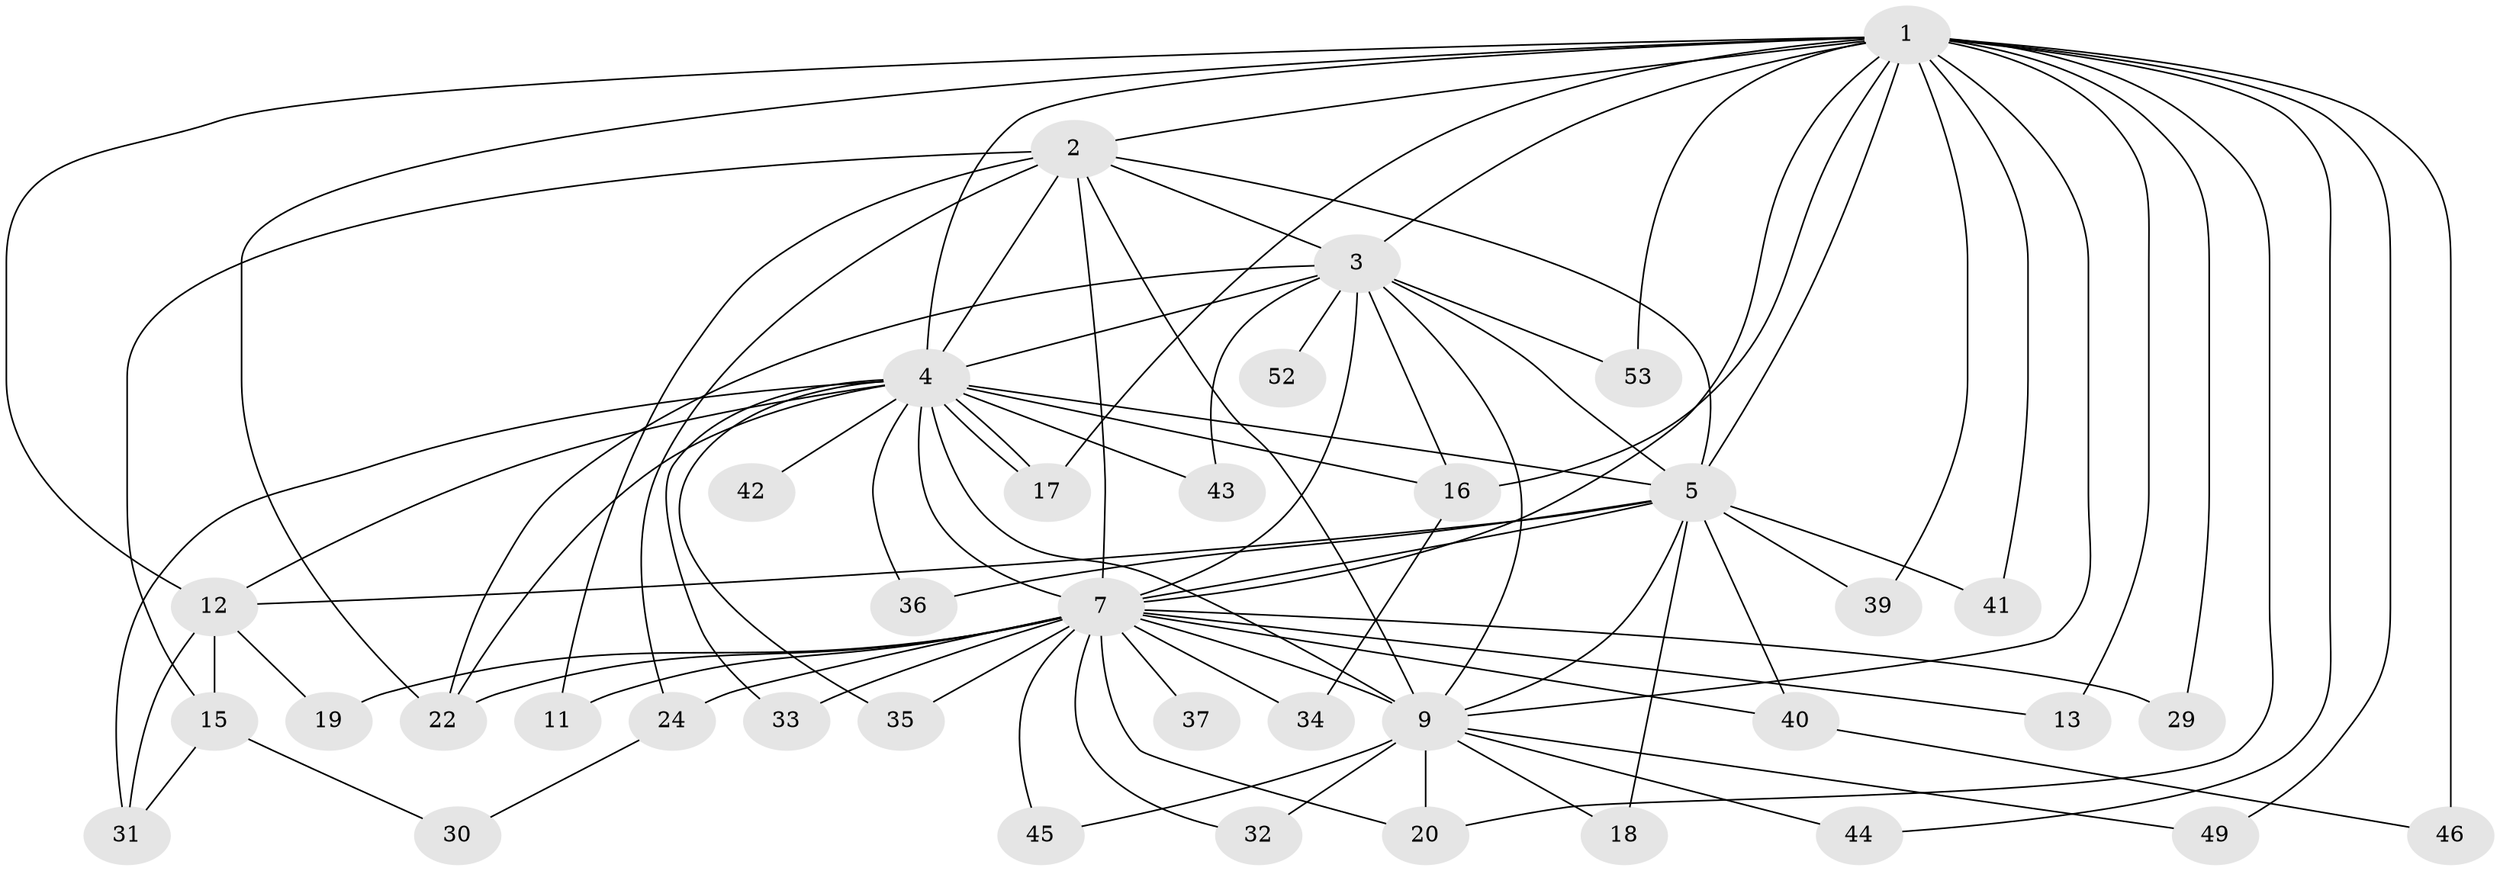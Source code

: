 // Generated by graph-tools (version 1.1) at 2025/51/02/27/25 19:51:50]
// undirected, 38 vertices, 87 edges
graph export_dot {
graph [start="1"]
  node [color=gray90,style=filled];
  1 [super="+48"];
  2 [super="+10"];
  3 [super="+51"];
  4 [super="+6"];
  5 [super="+38"];
  7 [super="+8"];
  9 [super="+14"];
  11;
  12 [super="+28"];
  13 [super="+27"];
  15 [super="+23"];
  16 [super="+26"];
  17 [super="+21"];
  18;
  19;
  20 [super="+25"];
  22 [super="+47"];
  24;
  29;
  30;
  31 [super="+50"];
  32;
  33;
  34;
  35;
  36;
  37;
  39;
  40;
  41;
  42;
  43;
  44;
  45;
  46;
  49;
  52;
  53;
  1 -- 2 [weight=2];
  1 -- 3;
  1 -- 4 [weight=2];
  1 -- 5;
  1 -- 7 [weight=2];
  1 -- 9 [weight=2];
  1 -- 12;
  1 -- 13 [weight=2];
  1 -- 20;
  1 -- 29;
  1 -- 39;
  1 -- 41;
  1 -- 44;
  1 -- 46 [weight=2];
  1 -- 49;
  1 -- 53;
  1 -- 17;
  1 -- 22;
  1 -- 16;
  2 -- 3 [weight=2];
  2 -- 4 [weight=4];
  2 -- 5 [weight=2];
  2 -- 7 [weight=4];
  2 -- 9 [weight=2];
  2 -- 11;
  2 -- 24;
  2 -- 15;
  3 -- 4 [weight=2];
  3 -- 5;
  3 -- 7 [weight=2];
  3 -- 9;
  3 -- 16;
  3 -- 43;
  3 -- 53;
  3 -- 52;
  3 -- 22;
  4 -- 5 [weight=2];
  4 -- 7 [weight=4];
  4 -- 9 [weight=2];
  4 -- 12;
  4 -- 17;
  4 -- 17;
  4 -- 36;
  4 -- 42 [weight=2];
  4 -- 43;
  4 -- 33;
  4 -- 35;
  4 -- 16;
  4 -- 22;
  4 -- 31;
  5 -- 7 [weight=2];
  5 -- 9;
  5 -- 18;
  5 -- 36;
  5 -- 40;
  5 -- 41;
  5 -- 12 [weight=2];
  5 -- 39;
  7 -- 9 [weight=2];
  7 -- 33;
  7 -- 37 [weight=2];
  7 -- 11;
  7 -- 13;
  7 -- 19;
  7 -- 20;
  7 -- 22;
  7 -- 24;
  7 -- 29;
  7 -- 32;
  7 -- 34;
  7 -- 35;
  7 -- 40;
  7 -- 45;
  9 -- 18;
  9 -- 44;
  9 -- 45;
  9 -- 49;
  9 -- 32;
  9 -- 20;
  12 -- 15;
  12 -- 19;
  12 -- 31;
  15 -- 30;
  15 -- 31;
  16 -- 34;
  24 -- 30;
  40 -- 46;
}
